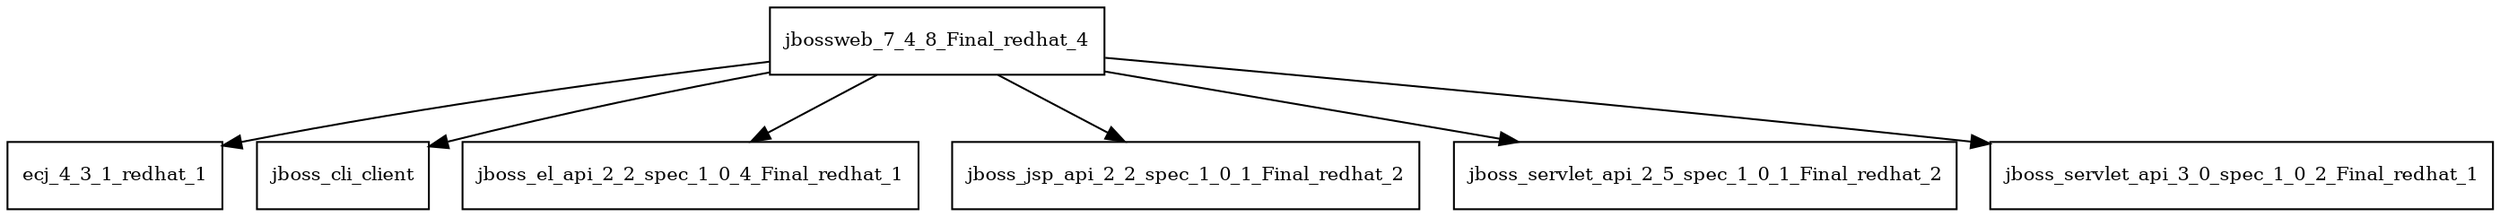 digraph jbossweb_7_4_8_Final_redhat_4_dependencies {
  node [shape = box, fontsize=10.0];
  jbossweb_7_4_8_Final_redhat_4 -> ecj_4_3_1_redhat_1;
  jbossweb_7_4_8_Final_redhat_4 -> jboss_cli_client;
  jbossweb_7_4_8_Final_redhat_4 -> jboss_el_api_2_2_spec_1_0_4_Final_redhat_1;
  jbossweb_7_4_8_Final_redhat_4 -> jboss_jsp_api_2_2_spec_1_0_1_Final_redhat_2;
  jbossweb_7_4_8_Final_redhat_4 -> jboss_servlet_api_2_5_spec_1_0_1_Final_redhat_2;
  jbossweb_7_4_8_Final_redhat_4 -> jboss_servlet_api_3_0_spec_1_0_2_Final_redhat_1;
}
